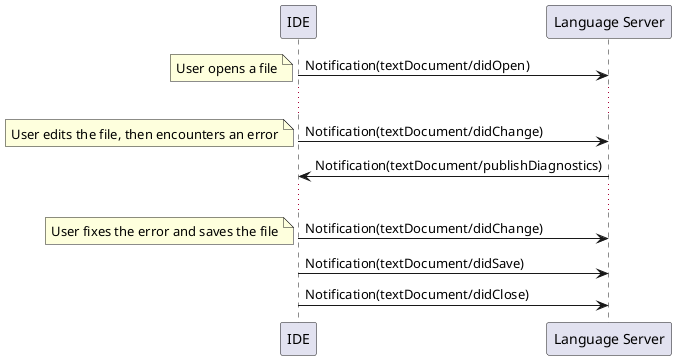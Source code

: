 @startuml

participant "IDE" as ide

participant "Language Server" as server

ide -> server: Notification(textDocument/didOpen)
note left: User opens a file
...
ide -> server: Notification(textDocument/didChange)
note left: User edits the file, then encounters an error
server -> ide: Notification(textDocument/publishDiagnostics)
...
ide -> server: Notification(textDocument/didChange)
note left: User fixes the error and saves the file
ide -> server: Notification(textDocument/didSave)
ide -> server: Notification(textDocument/didClose)

@enduml
